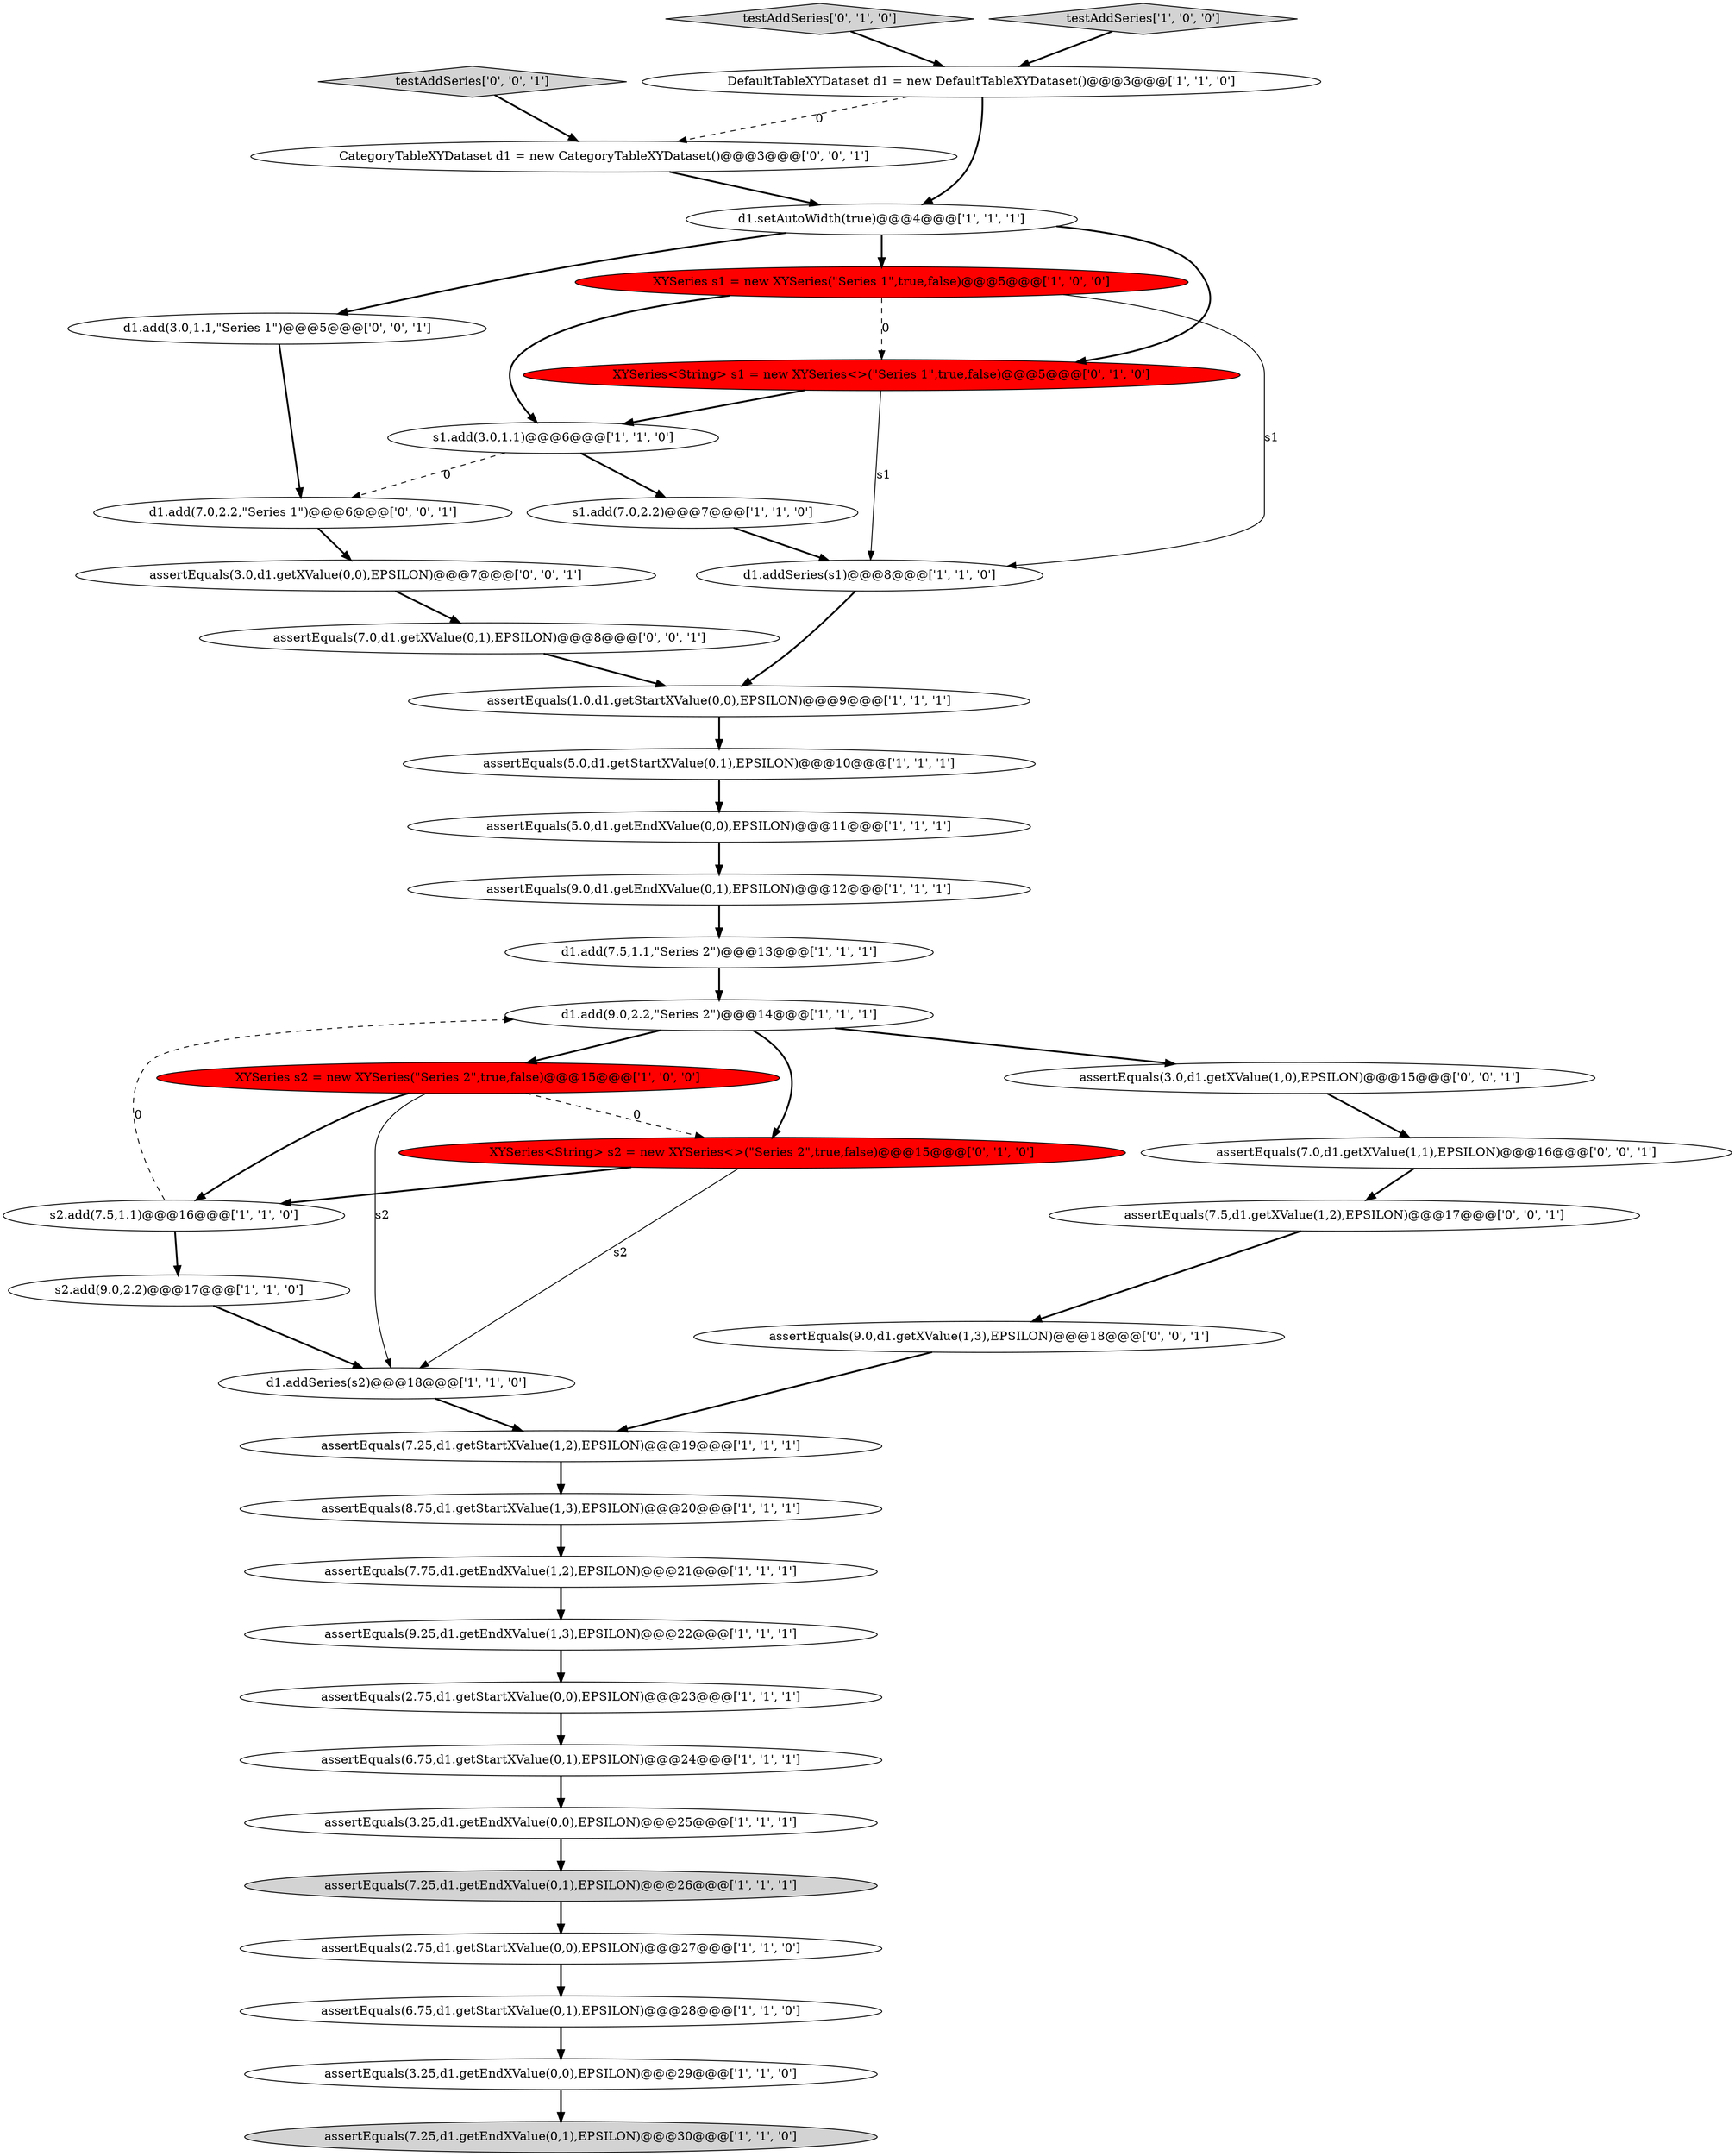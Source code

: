 digraph {
26 [style = filled, label = "s1.add(3.0,1.1)@@@6@@@['1', '1', '0']", fillcolor = white, shape = ellipse image = "AAA0AAABBB1BBB"];
2 [style = filled, label = "assertEquals(3.25,d1.getEndXValue(0,0),EPSILON)@@@25@@@['1', '1', '1']", fillcolor = white, shape = ellipse image = "AAA0AAABBB1BBB"];
7 [style = filled, label = "assertEquals(8.75,d1.getStartXValue(1,3),EPSILON)@@@20@@@['1', '1', '1']", fillcolor = white, shape = ellipse image = "AAA0AAABBB1BBB"];
12 [style = filled, label = "s1.add(7.0,2.2)@@@7@@@['1', '1', '0']", fillcolor = white, shape = ellipse image = "AAA0AAABBB1BBB"];
28 [style = filled, label = "assertEquals(3.25,d1.getEndXValue(0,0),EPSILON)@@@29@@@['1', '1', '0']", fillcolor = white, shape = ellipse image = "AAA0AAABBB1BBB"];
1 [style = filled, label = "assertEquals(1.0,d1.getStartXValue(0,0),EPSILON)@@@9@@@['1', '1', '1']", fillcolor = white, shape = ellipse image = "AAA0AAABBB1BBB"];
40 [style = filled, label = "CategoryTableXYDataset d1 = new CategoryTableXYDataset()@@@3@@@['0', '0', '1']", fillcolor = white, shape = ellipse image = "AAA0AAABBB3BBB"];
5 [style = filled, label = "assertEquals(2.75,d1.getStartXValue(0,0),EPSILON)@@@23@@@['1', '1', '1']", fillcolor = white, shape = ellipse image = "AAA0AAABBB1BBB"];
41 [style = filled, label = "assertEquals(3.0,d1.getXValue(1,0),EPSILON)@@@15@@@['0', '0', '1']", fillcolor = white, shape = ellipse image = "AAA0AAABBB3BBB"];
21 [style = filled, label = "assertEquals(7.25,d1.getEndXValue(0,1),EPSILON)@@@30@@@['1', '1', '0']", fillcolor = lightgray, shape = ellipse image = "AAA0AAABBB1BBB"];
24 [style = filled, label = "s2.add(7.5,1.1)@@@16@@@['1', '1', '0']", fillcolor = white, shape = ellipse image = "AAA0AAABBB1BBB"];
18 [style = filled, label = "d1.addSeries(s2)@@@18@@@['1', '1', '0']", fillcolor = white, shape = ellipse image = "AAA0AAABBB1BBB"];
19 [style = filled, label = "d1.add(9.0,2.2,\"Series 2\")@@@14@@@['1', '1', '1']", fillcolor = white, shape = ellipse image = "AAA0AAABBB1BBB"];
8 [style = filled, label = "DefaultTableXYDataset d1 = new DefaultTableXYDataset()@@@3@@@['1', '1', '0']", fillcolor = white, shape = ellipse image = "AAA0AAABBB1BBB"];
23 [style = filled, label = "assertEquals(5.0,d1.getEndXValue(0,0),EPSILON)@@@11@@@['1', '1', '1']", fillcolor = white, shape = ellipse image = "AAA0AAABBB1BBB"];
3 [style = filled, label = "d1.addSeries(s1)@@@8@@@['1', '1', '0']", fillcolor = white, shape = ellipse image = "AAA0AAABBB1BBB"];
30 [style = filled, label = "XYSeries<String> s2 = new XYSeries<>(\"Series 2\",true,false)@@@15@@@['0', '1', '0']", fillcolor = red, shape = ellipse image = "AAA1AAABBB2BBB"];
39 [style = filled, label = "d1.add(7.0,2.2,\"Series 1\")@@@6@@@['0', '0', '1']", fillcolor = white, shape = ellipse image = "AAA0AAABBB3BBB"];
9 [style = filled, label = "d1.setAutoWidth(true)@@@4@@@['1', '1', '1']", fillcolor = white, shape = ellipse image = "AAA0AAABBB1BBB"];
34 [style = filled, label = "d1.add(3.0,1.1,\"Series 1\")@@@5@@@['0', '0', '1']", fillcolor = white, shape = ellipse image = "AAA0AAABBB3BBB"];
33 [style = filled, label = "testAddSeries['0', '0', '1']", fillcolor = lightgray, shape = diamond image = "AAA0AAABBB3BBB"];
31 [style = filled, label = "testAddSeries['0', '1', '0']", fillcolor = lightgray, shape = diamond image = "AAA0AAABBB2BBB"];
25 [style = filled, label = "assertEquals(9.25,d1.getEndXValue(1,3),EPSILON)@@@22@@@['1', '1', '1']", fillcolor = white, shape = ellipse image = "AAA0AAABBB1BBB"];
38 [style = filled, label = "assertEquals(7.0,d1.getXValue(0,1),EPSILON)@@@8@@@['0', '0', '1']", fillcolor = white, shape = ellipse image = "AAA0AAABBB3BBB"];
20 [style = filled, label = "s2.add(9.0,2.2)@@@17@@@['1', '1', '0']", fillcolor = white, shape = ellipse image = "AAA0AAABBB1BBB"];
10 [style = filled, label = "assertEquals(7.25,d1.getEndXValue(0,1),EPSILON)@@@26@@@['1', '1', '1']", fillcolor = lightgray, shape = ellipse image = "AAA0AAABBB1BBB"];
13 [style = filled, label = "assertEquals(9.0,d1.getEndXValue(0,1),EPSILON)@@@12@@@['1', '1', '1']", fillcolor = white, shape = ellipse image = "AAA0AAABBB1BBB"];
37 [style = filled, label = "assertEquals(7.0,d1.getXValue(1,1),EPSILON)@@@16@@@['0', '0', '1']", fillcolor = white, shape = ellipse image = "AAA0AAABBB3BBB"];
32 [style = filled, label = "assertEquals(9.0,d1.getXValue(1,3),EPSILON)@@@18@@@['0', '0', '1']", fillcolor = white, shape = ellipse image = "AAA0AAABBB3BBB"];
15 [style = filled, label = "assertEquals(7.75,d1.getEndXValue(1,2),EPSILON)@@@21@@@['1', '1', '1']", fillcolor = white, shape = ellipse image = "AAA0AAABBB1BBB"];
22 [style = filled, label = "assertEquals(5.0,d1.getStartXValue(0,1),EPSILON)@@@10@@@['1', '1', '1']", fillcolor = white, shape = ellipse image = "AAA0AAABBB1BBB"];
6 [style = filled, label = "XYSeries s2 = new XYSeries(\"Series 2\",true,false)@@@15@@@['1', '0', '0']", fillcolor = red, shape = ellipse image = "AAA1AAABBB1BBB"];
0 [style = filled, label = "XYSeries s1 = new XYSeries(\"Series 1\",true,false)@@@5@@@['1', '0', '0']", fillcolor = red, shape = ellipse image = "AAA1AAABBB1BBB"];
4 [style = filled, label = "assertEquals(6.75,d1.getStartXValue(0,1),EPSILON)@@@24@@@['1', '1', '1']", fillcolor = white, shape = ellipse image = "AAA0AAABBB1BBB"];
14 [style = filled, label = "assertEquals(7.25,d1.getStartXValue(1,2),EPSILON)@@@19@@@['1', '1', '1']", fillcolor = white, shape = ellipse image = "AAA0AAABBB1BBB"];
16 [style = filled, label = "d1.add(7.5,1.1,\"Series 2\")@@@13@@@['1', '1', '1']", fillcolor = white, shape = ellipse image = "AAA0AAABBB1BBB"];
17 [style = filled, label = "assertEquals(6.75,d1.getStartXValue(0,1),EPSILON)@@@28@@@['1', '1', '0']", fillcolor = white, shape = ellipse image = "AAA0AAABBB1BBB"];
11 [style = filled, label = "testAddSeries['1', '0', '0']", fillcolor = lightgray, shape = diamond image = "AAA0AAABBB1BBB"];
35 [style = filled, label = "assertEquals(3.0,d1.getXValue(0,0),EPSILON)@@@7@@@['0', '0', '1']", fillcolor = white, shape = ellipse image = "AAA0AAABBB3BBB"];
27 [style = filled, label = "assertEquals(2.75,d1.getStartXValue(0,0),EPSILON)@@@27@@@['1', '1', '0']", fillcolor = white, shape = ellipse image = "AAA0AAABBB1BBB"];
36 [style = filled, label = "assertEquals(7.5,d1.getXValue(1,2),EPSILON)@@@17@@@['0', '0', '1']", fillcolor = white, shape = ellipse image = "AAA0AAABBB3BBB"];
29 [style = filled, label = "XYSeries<String> s1 = new XYSeries<>(\"Series 1\",true,false)@@@5@@@['0', '1', '0']", fillcolor = red, shape = ellipse image = "AAA1AAABBB2BBB"];
30->24 [style = bold, label=""];
8->40 [style = dashed, label="0"];
0->26 [style = bold, label=""];
9->0 [style = bold, label=""];
37->36 [style = bold, label=""];
3->1 [style = bold, label=""];
15->25 [style = bold, label=""];
10->27 [style = bold, label=""];
41->37 [style = bold, label=""];
0->3 [style = solid, label="s1"];
36->32 [style = bold, label=""];
32->14 [style = bold, label=""];
6->24 [style = bold, label=""];
40->9 [style = bold, label=""];
30->18 [style = solid, label="s2"];
4->2 [style = bold, label=""];
16->19 [style = bold, label=""];
19->6 [style = bold, label=""];
2->10 [style = bold, label=""];
22->23 [style = bold, label=""];
13->16 [style = bold, label=""];
38->1 [style = bold, label=""];
14->7 [style = bold, label=""];
29->26 [style = bold, label=""];
1->22 [style = bold, label=""];
24->20 [style = bold, label=""];
20->18 [style = bold, label=""];
26->39 [style = dashed, label="0"];
6->18 [style = solid, label="s2"];
26->12 [style = bold, label=""];
17->28 [style = bold, label=""];
28->21 [style = bold, label=""];
33->40 [style = bold, label=""];
19->41 [style = bold, label=""];
23->13 [style = bold, label=""];
24->19 [style = dashed, label="0"];
39->35 [style = bold, label=""];
5->4 [style = bold, label=""];
34->39 [style = bold, label=""];
0->29 [style = dashed, label="0"];
8->9 [style = bold, label=""];
27->17 [style = bold, label=""];
7->15 [style = bold, label=""];
25->5 [style = bold, label=""];
11->8 [style = bold, label=""];
6->30 [style = dashed, label="0"];
12->3 [style = bold, label=""];
35->38 [style = bold, label=""];
29->3 [style = solid, label="s1"];
9->29 [style = bold, label=""];
31->8 [style = bold, label=""];
18->14 [style = bold, label=""];
19->30 [style = bold, label=""];
9->34 [style = bold, label=""];
}
